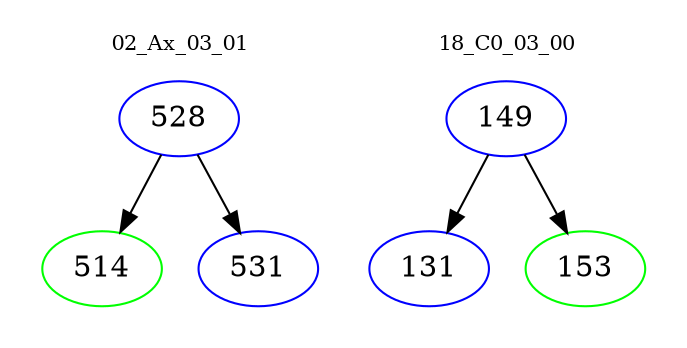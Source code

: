 digraph{
subgraph cluster_0 {
color = white
label = "02_Ax_03_01";
fontsize=10;
T0_528 [label="528", color="blue"]
T0_528 -> T0_514 [color="black"]
T0_514 [label="514", color="green"]
T0_528 -> T0_531 [color="black"]
T0_531 [label="531", color="blue"]
}
subgraph cluster_1 {
color = white
label = "18_C0_03_00";
fontsize=10;
T1_149 [label="149", color="blue"]
T1_149 -> T1_131 [color="black"]
T1_131 [label="131", color="blue"]
T1_149 -> T1_153 [color="black"]
T1_153 [label="153", color="green"]
}
}

